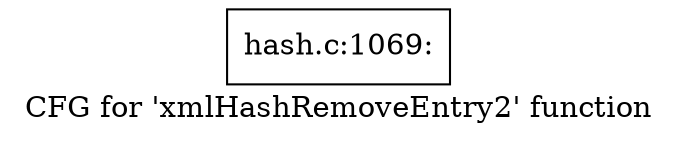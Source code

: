 digraph "CFG for 'xmlHashRemoveEntry2' function" {
	label="CFG for 'xmlHashRemoveEntry2' function";

	Node0x55c469730950 [shape=record,label="{hash.c:1069:}"];
}
